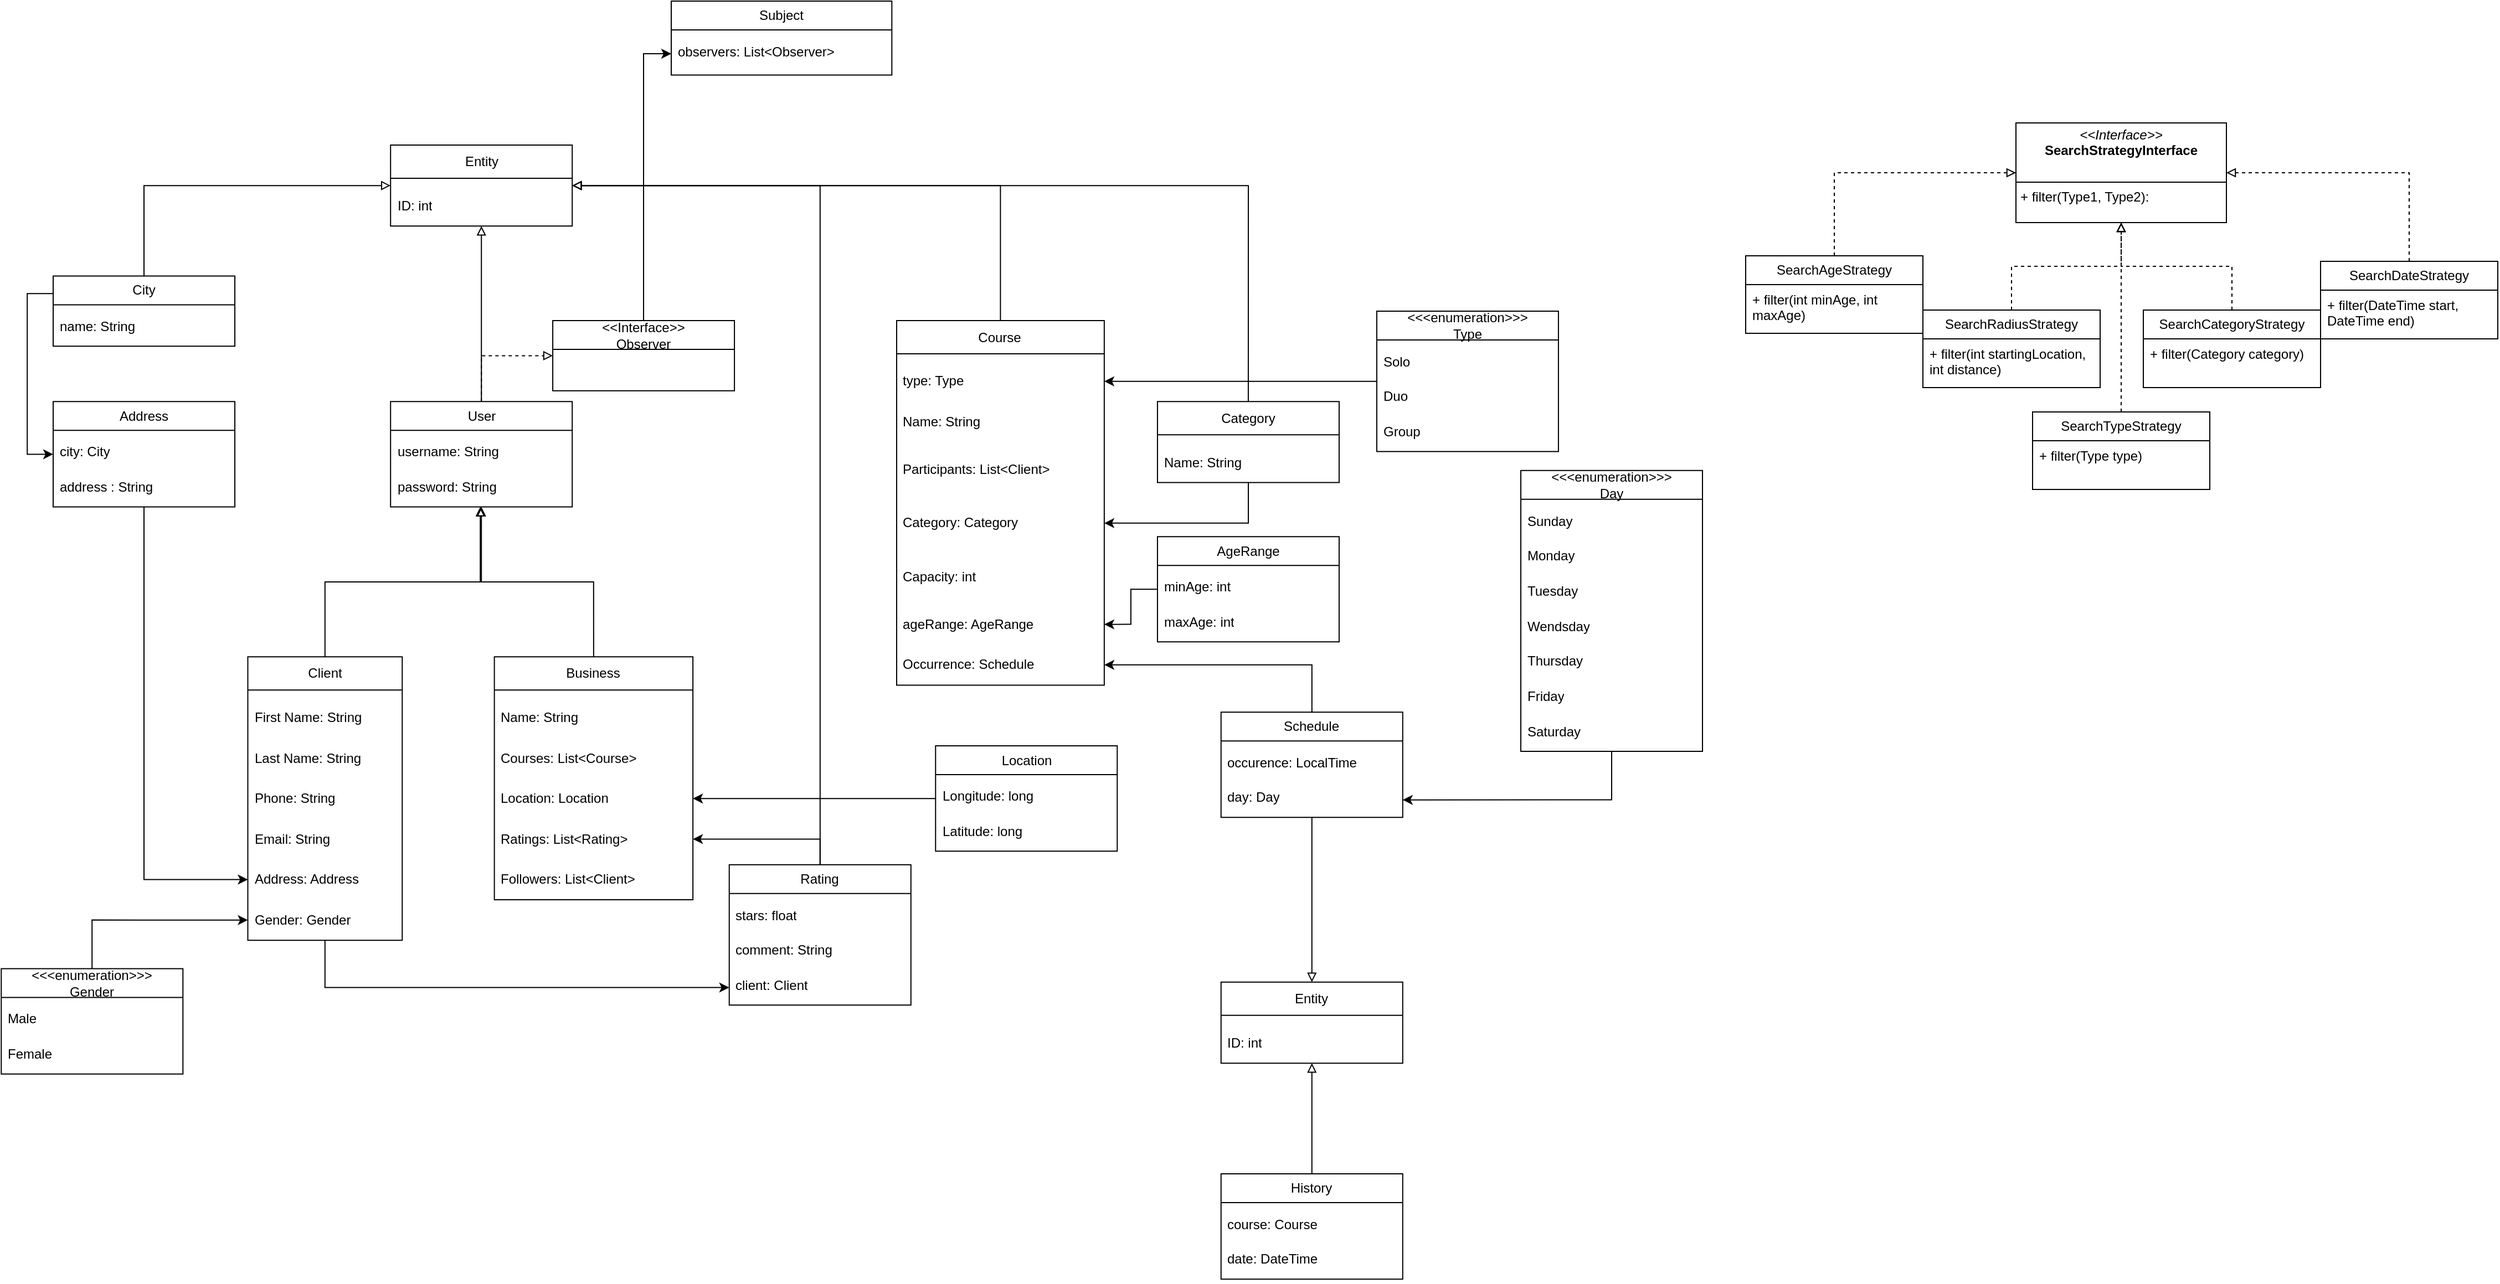 <mxfile version="26.3.0">
  <diagram name="Page-1" id="e7e014a7-5840-1c2e-5031-d8a46d1fe8dd">
    <mxGraphModel dx="2472" dy="1650" grid="1" gridSize="10" guides="1" tooltips="1" connect="1" arrows="1" fold="1" page="1" pageScale="1" pageWidth="1169" pageHeight="826" background="none" math="0" shadow="0">
      <root>
        <mxCell id="0" />
        <mxCell id="1" parent="0" />
        <mxCell id="IEIff4qm2t2kF-HDfa4j-103" value="&lt;p style=&quot;margin:0px;margin-top:4px;text-align:center;&quot;&gt;&lt;i&gt;&amp;lt;&amp;lt;Interface&amp;gt;&amp;gt;&lt;/i&gt;&lt;br&gt;&lt;b&gt;SearchStrategyInterface&lt;/b&gt;&lt;/p&gt;&lt;br&gt;&lt;hr size=&quot;1&quot; style=&quot;border-style:solid;&quot;&gt;&lt;p style=&quot;margin:0px;margin-left:4px;&quot;&gt;+ filter(Type1, Type2): &lt;br&gt;&lt;br&gt;&lt;/p&gt;" style="verticalAlign=top;align=left;overflow=fill;html=1;whiteSpace=wrap;" parent="1" vertex="1">
          <mxGeometry x="1614" width="190" height="90" as="geometry" />
        </mxCell>
        <mxCell id="IEIff4qm2t2kF-HDfa4j-112" value="SearchAgeStrategy" style="swimlane;fontStyle=0;childLayout=stackLayout;horizontal=1;startSize=26;fillColor=none;horizontalStack=0;resizeParent=1;resizeParentMax=0;resizeLast=0;collapsible=1;marginBottom=0;whiteSpace=wrap;html=1;" parent="1" vertex="1">
          <mxGeometry x="1370" y="120" width="160" height="70" as="geometry" />
        </mxCell>
        <mxCell id="IEIff4qm2t2kF-HDfa4j-113" value="+ filter(int minAge, int maxAge)" style="text;strokeColor=none;fillColor=none;align=left;verticalAlign=top;spacingLeft=4;spacingRight=4;overflow=hidden;rotatable=0;points=[[0,0.5],[1,0.5]];portConstraint=eastwest;whiteSpace=wrap;html=1;" parent="IEIff4qm2t2kF-HDfa4j-112" vertex="1">
          <mxGeometry y="26" width="160" height="44" as="geometry" />
        </mxCell>
        <mxCell id="IEIff4qm2t2kF-HDfa4j-116" style="edgeStyle=orthogonalEdgeStyle;rounded=0;orthogonalLoop=1;jettySize=auto;html=1;entryX=0;entryY=0.5;entryDx=0;entryDy=0;endArrow=block;endFill=0;exitX=0.5;exitY=0;exitDx=0;exitDy=0;dashed=1;" parent="1" source="IEIff4qm2t2kF-HDfa4j-112" target="IEIff4qm2t2kF-HDfa4j-103" edge="1">
          <mxGeometry relative="1" as="geometry">
            <mxPoint x="1688.92" y="-390.0" as="targetPoint" />
          </mxGeometry>
        </mxCell>
        <mxCell id="IEIff4qm2t2kF-HDfa4j-120" style="edgeStyle=orthogonalEdgeStyle;rounded=0;orthogonalLoop=1;jettySize=auto;html=1;entryX=0.5;entryY=1;entryDx=0;entryDy=0;endArrow=block;endFill=0;dashed=1;" parent="1" source="IEIff4qm2t2kF-HDfa4j-118" target="IEIff4qm2t2kF-HDfa4j-103" edge="1">
          <mxGeometry relative="1" as="geometry" />
        </mxCell>
        <mxCell id="IEIff4qm2t2kF-HDfa4j-118" value="SearchRadiusStrategy" style="swimlane;fontStyle=0;childLayout=stackLayout;horizontal=1;startSize=26;fillColor=none;horizontalStack=0;resizeParent=1;resizeParentMax=0;resizeLast=0;collapsible=1;marginBottom=0;whiteSpace=wrap;html=1;" parent="1" vertex="1">
          <mxGeometry x="1530" y="169" width="160" height="70" as="geometry" />
        </mxCell>
        <mxCell id="IEIff4qm2t2kF-HDfa4j-119" value="+ filter(int startingLocation, int distance)" style="text;strokeColor=none;fillColor=none;align=left;verticalAlign=top;spacingLeft=4;spacingRight=4;overflow=hidden;rotatable=0;points=[[0,0.5],[1,0.5]];portConstraint=eastwest;whiteSpace=wrap;html=1;" parent="IEIff4qm2t2kF-HDfa4j-118" vertex="1">
          <mxGeometry y="26" width="160" height="44" as="geometry" />
        </mxCell>
        <mxCell id="IEIff4qm2t2kF-HDfa4j-126" style="edgeStyle=orthogonalEdgeStyle;rounded=0;orthogonalLoop=1;jettySize=auto;html=1;entryX=0.5;entryY=1;entryDx=0;entryDy=0;endArrow=block;endFill=0;dashed=1;" parent="1" source="IEIff4qm2t2kF-HDfa4j-123" target="IEIff4qm2t2kF-HDfa4j-103" edge="1">
          <mxGeometry relative="1" as="geometry" />
        </mxCell>
        <mxCell id="IEIff4qm2t2kF-HDfa4j-123" value="SearchCategoryStrategy" style="swimlane;fontStyle=0;childLayout=stackLayout;horizontal=1;startSize=26;fillColor=none;horizontalStack=0;resizeParent=1;resizeParentMax=0;resizeLast=0;collapsible=1;marginBottom=0;whiteSpace=wrap;html=1;" parent="1" vertex="1">
          <mxGeometry x="1729" y="169" width="160" height="70" as="geometry" />
        </mxCell>
        <mxCell id="IEIff4qm2t2kF-HDfa4j-124" value="+ filter(Category category)" style="text;strokeColor=none;fillColor=none;align=left;verticalAlign=top;spacingLeft=4;spacingRight=4;overflow=hidden;rotatable=0;points=[[0,0.5],[1,0.5]];portConstraint=eastwest;whiteSpace=wrap;html=1;" parent="IEIff4qm2t2kF-HDfa4j-123" vertex="1">
          <mxGeometry y="26" width="160" height="44" as="geometry" />
        </mxCell>
        <mxCell id="IEIff4qm2t2kF-HDfa4j-129" style="edgeStyle=orthogonalEdgeStyle;rounded=0;orthogonalLoop=1;jettySize=auto;html=1;entryX=1;entryY=0.5;entryDx=0;entryDy=0;endArrow=block;endFill=0;exitX=0.5;exitY=0;exitDx=0;exitDy=0;dashed=1;" parent="1" source="IEIff4qm2t2kF-HDfa4j-127" target="IEIff4qm2t2kF-HDfa4j-103" edge="1">
          <mxGeometry relative="1" as="geometry" />
        </mxCell>
        <mxCell id="IEIff4qm2t2kF-HDfa4j-127" value="SearchDateStrategy" style="swimlane;fontStyle=0;childLayout=stackLayout;horizontal=1;startSize=26;fillColor=none;horizontalStack=0;resizeParent=1;resizeParentMax=0;resizeLast=0;collapsible=1;marginBottom=0;whiteSpace=wrap;html=1;" parent="1" vertex="1">
          <mxGeometry x="1889" y="125" width="160" height="70" as="geometry" />
        </mxCell>
        <mxCell id="IEIff4qm2t2kF-HDfa4j-128" value="+ filter(DateTime start, DateTime end)" style="text;strokeColor=none;fillColor=none;align=left;verticalAlign=top;spacingLeft=4;spacingRight=4;overflow=hidden;rotatable=0;points=[[0,0.5],[1,0.5]];portConstraint=eastwest;whiteSpace=wrap;html=1;" parent="IEIff4qm2t2kF-HDfa4j-127" vertex="1">
          <mxGeometry y="26" width="160" height="44" as="geometry" />
        </mxCell>
        <mxCell id="C-wj1veCdyQL4mL22-Wi-93" style="edgeStyle=orthogonalEdgeStyle;rounded=0;orthogonalLoop=1;jettySize=auto;html=1;entryX=0.5;entryY=1;entryDx=0;entryDy=0;endArrow=block;endFill=0;dashed=1;" edge="1" parent="1" source="C-wj1veCdyQL4mL22-Wi-91" target="IEIff4qm2t2kF-HDfa4j-103">
          <mxGeometry relative="1" as="geometry" />
        </mxCell>
        <mxCell id="C-wj1veCdyQL4mL22-Wi-91" value="SearchTypeStrategy" style="swimlane;fontStyle=0;childLayout=stackLayout;horizontal=1;startSize=26;fillColor=none;horizontalStack=0;resizeParent=1;resizeParentMax=0;resizeLast=0;collapsible=1;marginBottom=0;whiteSpace=wrap;html=1;" vertex="1" parent="1">
          <mxGeometry x="1629" y="261" width="160" height="70" as="geometry" />
        </mxCell>
        <mxCell id="C-wj1veCdyQL4mL22-Wi-92" value="+ filter(Type type)" style="text;strokeColor=none;fillColor=none;align=left;verticalAlign=top;spacingLeft=4;spacingRight=4;overflow=hidden;rotatable=0;points=[[0,0.5],[1,0.5]];portConstraint=eastwest;whiteSpace=wrap;html=1;" vertex="1" parent="C-wj1veCdyQL4mL22-Wi-91">
          <mxGeometry y="26" width="160" height="44" as="geometry" />
        </mxCell>
        <mxCell id="IEIff4qm2t2kF-HDfa4j-55" style="edgeStyle=orthogonalEdgeStyle;rounded=0;orthogonalLoop=1;jettySize=auto;html=1;entryX=0.5;entryY=1;entryDx=0;entryDy=0;endArrow=block;endFill=0;exitX=0.5;exitY=0;exitDx=0;exitDy=0;" parent="1" source="IEIff4qm2t2kF-HDfa4j-74" edge="1" target="C-wj1veCdyQL4mL22-Wi-7">
          <mxGeometry relative="1" as="geometry">
            <mxPoint x="392.664" y="421.13" as="sourcePoint" />
            <mxPoint x="392.617" y="276.04" as="targetPoint" />
          </mxGeometry>
        </mxCell>
        <mxCell id="IEIff4qm2t2kF-HDfa4j-56" value="Entity" style="swimlane;fontStyle=0;childLayout=stackLayout;horizontal=1;startSize=30;horizontalStack=0;resizeParent=1;resizeParentMax=0;resizeLast=0;collapsible=1;marginBottom=0;whiteSpace=wrap;html=1;container=0;" parent="1" vertex="1">
          <mxGeometry x="146.6" y="20" width="164.012" height="73.154" as="geometry" />
        </mxCell>
        <mxCell id="C-wj1veCdyQL4mL22-Wi-43" style="edgeStyle=orthogonalEdgeStyle;rounded=0;orthogonalLoop=1;jettySize=auto;html=1;entryX=0;entryY=0.5;entryDx=0;entryDy=0;" edge="1" parent="1" source="IEIff4qm2t2kF-HDfa4j-60" target="C-wj1veCdyQL4mL22-Wi-42">
          <mxGeometry relative="1" as="geometry" />
        </mxCell>
        <mxCell id="C-wj1veCdyQL4mL22-Wi-112" style="edgeStyle=orthogonalEdgeStyle;rounded=0;orthogonalLoop=1;jettySize=auto;html=1;entryX=0;entryY=0.5;entryDx=0;entryDy=0;dashed=1;endArrow=block;endFill=0;exitX=0.5;exitY=0;exitDx=0;exitDy=0;" edge="1" parent="1" source="C-wj1veCdyQL4mL22-Wi-7" target="C-wj1veCdyQL4mL22-Wi-108">
          <mxGeometry relative="1" as="geometry" />
        </mxCell>
        <mxCell id="IEIff4qm2t2kF-HDfa4j-60" value="&lt;div&gt;Client&lt;/div&gt;" style="swimlane;fontStyle=0;childLayout=stackLayout;horizontal=1;startSize=30;horizontalStack=0;resizeParent=1;resizeParentMax=0;resizeLast=0;collapsible=1;marginBottom=0;whiteSpace=wrap;html=1;container=0;" parent="1" vertex="1">
          <mxGeometry x="17.733" y="482.092" width="139.41" height="256.04" as="geometry">
            <mxRectangle x="119" y="160" width="80" height="30" as="alternateBounds" />
          </mxGeometry>
        </mxCell>
        <mxCell id="IEIff4qm2t2kF-HDfa4j-74" value="Business" style="swimlane;fontStyle=0;childLayout=stackLayout;horizontal=1;startSize=30;horizontalStack=0;resizeParent=1;resizeParentMax=0;resizeLast=0;collapsible=1;marginBottom=0;whiteSpace=wrap;html=1;container=0;" parent="1" vertex="1">
          <mxGeometry x="240.321" y="482.092" width="179.242" height="219.463" as="geometry" />
        </mxCell>
        <mxCell id="IEIff4qm2t2kF-HDfa4j-83" style="edgeStyle=orthogonalEdgeStyle;rounded=0;orthogonalLoop=1;jettySize=auto;html=1;entryX=1;entryY=0.5;entryDx=0;entryDy=0;exitX=0.5;exitY=0;exitDx=0;exitDy=0;endArrow=block;endFill=0;" parent="1" source="IEIff4qm2t2kF-HDfa4j-79" target="IEIff4qm2t2kF-HDfa4j-56" edge="1">
          <mxGeometry relative="1" as="geometry" />
        </mxCell>
        <mxCell id="IEIff4qm2t2kF-HDfa4j-79" value="Course" style="swimlane;fontStyle=0;childLayout=stackLayout;horizontal=1;startSize=30;horizontalStack=0;resizeParent=1;resizeParentMax=0;resizeLast=0;collapsible=1;marginBottom=0;whiteSpace=wrap;html=1;container=0;" parent="1" vertex="1">
          <mxGeometry x="603.49" y="178.501" width="187.442" height="329.195" as="geometry">
            <mxRectangle x="710" y="150" width="80" height="30" as="alternateBounds" />
          </mxGeometry>
        </mxCell>
        <mxCell id="IEIff4qm2t2kF-HDfa4j-90" style="edgeStyle=orthogonalEdgeStyle;rounded=0;orthogonalLoop=1;jettySize=auto;html=1;entryX=1;entryY=0.5;entryDx=0;entryDy=0;exitX=0.5;exitY=0;exitDx=0;exitDy=0;endArrow=block;endFill=0;" parent="1" source="IEIff4qm2t2kF-HDfa4j-86" target="IEIff4qm2t2kF-HDfa4j-56" edge="1">
          <mxGeometry relative="1" as="geometry" />
        </mxCell>
        <mxCell id="C-wj1veCdyQL4mL22-Wi-99" style="edgeStyle=orthogonalEdgeStyle;rounded=0;orthogonalLoop=1;jettySize=auto;html=1;entryX=1;entryY=0.5;entryDx=0;entryDy=0;" edge="1" parent="1" source="IEIff4qm2t2kF-HDfa4j-86" target="C-wj1veCdyQL4mL22-Wi-48">
          <mxGeometry relative="1" as="geometry" />
        </mxCell>
        <mxCell id="IEIff4qm2t2kF-HDfa4j-86" value="Category" style="swimlane;fontStyle=0;childLayout=stackLayout;horizontal=1;startSize=30;horizontalStack=0;resizeParent=1;resizeParentMax=0;resizeLast=0;collapsible=1;marginBottom=0;whiteSpace=wrap;html=1;container=0;" parent="1" vertex="1">
          <mxGeometry x="838.964" y="251.655" width="164.012" height="73.154" as="geometry" />
        </mxCell>
        <mxCell id="C-wj1veCdyQL4mL22-Wi-12" style="edgeStyle=orthogonalEdgeStyle;rounded=0;orthogonalLoop=1;jettySize=auto;html=1;entryX=0.5;entryY=1;entryDx=0;entryDy=0;endArrow=block;endFill=0;exitX=0.5;exitY=0;exitDx=0;exitDy=0;" edge="1" parent="1" source="C-wj1veCdyQL4mL22-Wi-7" target="IEIff4qm2t2kF-HDfa4j-56">
          <mxGeometry relative="1" as="geometry" />
        </mxCell>
        <mxCell id="C-wj1veCdyQL4mL22-Wi-7" value="User" style="swimlane;fontStyle=0;childLayout=stackLayout;horizontal=1;startSize=26;fillColor=none;horizontalStack=0;resizeParent=1;resizeParentMax=0;resizeLast=0;collapsible=1;marginBottom=0;whiteSpace=wrap;html=1;container=0;" vertex="1" parent="1">
          <mxGeometry x="146.6" y="251.655" width="164.012" height="95.101" as="geometry" />
        </mxCell>
        <mxCell id="C-wj1veCdyQL4mL22-Wi-11" style="edgeStyle=orthogonalEdgeStyle;rounded=0;orthogonalLoop=1;jettySize=auto;html=1;entryX=0.494;entryY=1;entryDx=0;entryDy=0;entryPerimeter=0;endArrow=block;endFill=0;" edge="1" parent="1" source="IEIff4qm2t2kF-HDfa4j-60" target="C-wj1veCdyQL4mL22-Wi-9">
          <mxGeometry relative="1" as="geometry" />
        </mxCell>
        <mxCell id="C-wj1veCdyQL4mL22-Wi-53" style="edgeStyle=orthogonalEdgeStyle;rounded=0;orthogonalLoop=1;jettySize=auto;html=1;entryX=0;entryY=0.5;entryDx=0;entryDy=0;" edge="1" parent="1" source="C-wj1veCdyQL4mL22-Wi-13" target="IEIff4qm2t2kF-HDfa4j-67">
          <mxGeometry relative="1" as="geometry" />
        </mxCell>
        <mxCell id="C-wj1veCdyQL4mL22-Wi-13" value="&lt;div&gt;&amp;lt;&amp;lt;&amp;lt;enumeration&amp;gt;&amp;gt;&amp;gt;&lt;/div&gt;&lt;div&gt;Gender&lt;/div&gt;" style="swimlane;fontStyle=0;childLayout=stackLayout;horizontal=1;startSize=26;fillColor=none;horizontalStack=0;resizeParent=1;resizeParentMax=0;resizeLast=0;collapsible=1;marginBottom=0;whiteSpace=wrap;html=1;container=0;" vertex="1" parent="1">
          <mxGeometry x="-204.855" y="763.736" width="164.012" height="95.101" as="geometry" />
        </mxCell>
        <mxCell id="C-wj1veCdyQL4mL22-Wi-22" style="edgeStyle=orthogonalEdgeStyle;rounded=0;orthogonalLoop=1;jettySize=auto;html=1;entryX=0;entryY=0.5;entryDx=0;entryDy=0;" edge="1" parent="1" source="C-wj1veCdyQL4mL22-Wi-18" target="IEIff4qm2t2kF-HDfa4j-66">
          <mxGeometry relative="1" as="geometry">
            <Array as="points">
              <mxPoint x="-75.988" y="683.266" />
            </Array>
          </mxGeometry>
        </mxCell>
        <mxCell id="C-wj1veCdyQL4mL22-Wi-18" value="Address" style="swimlane;fontStyle=0;childLayout=stackLayout;horizontal=1;startSize=26;fillColor=none;horizontalStack=0;resizeParent=1;resizeParentMax=0;resizeLast=0;collapsible=1;marginBottom=0;whiteSpace=wrap;html=1;container=0;" vertex="1" parent="1">
          <mxGeometry x="-157.994" y="251.655" width="164.012" height="95.101" as="geometry" />
        </mxCell>
        <mxCell id="C-wj1veCdyQL4mL22-Wi-50" style="edgeStyle=orthogonalEdgeStyle;rounded=0;orthogonalLoop=1;jettySize=auto;html=1;entryX=0;entryY=0.5;entryDx=0;entryDy=0;endArrow=block;endFill=0;" edge="1" parent="1" source="C-wj1veCdyQL4mL22-Wi-27" target="IEIff4qm2t2kF-HDfa4j-56">
          <mxGeometry relative="1" as="geometry">
            <Array as="points">
              <mxPoint x="-75.988" y="56.577" />
            </Array>
          </mxGeometry>
        </mxCell>
        <mxCell id="C-wj1veCdyQL4mL22-Wi-51" style="edgeStyle=orthogonalEdgeStyle;rounded=0;orthogonalLoop=1;jettySize=auto;html=1;entryX=0;entryY=0.5;entryDx=0;entryDy=0;" edge="1" parent="1" source="C-wj1veCdyQL4mL22-Wi-27" target="C-wj1veCdyQL4mL22-Wi-19">
          <mxGeometry relative="1" as="geometry">
            <Array as="points">
              <mxPoint x="-181.424" y="154.116" />
              <mxPoint x="-181.424" y="299.206" />
            </Array>
          </mxGeometry>
        </mxCell>
        <mxCell id="C-wj1veCdyQL4mL22-Wi-27" value="City" style="swimlane;fontStyle=0;childLayout=stackLayout;horizontal=1;startSize=26;fillColor=none;horizontalStack=0;resizeParent=1;resizeParentMax=0;resizeLast=0;collapsible=1;marginBottom=0;whiteSpace=wrap;html=1;container=0;" vertex="1" parent="1">
          <mxGeometry x="-157.994" y="138.266" width="164.012" height="63.4" as="geometry" />
        </mxCell>
        <mxCell id="C-wj1veCdyQL4mL22-Wi-37" style="edgeStyle=orthogonalEdgeStyle;rounded=0;orthogonalLoop=1;jettySize=auto;html=1;entryX=1;entryY=0.5;entryDx=0;entryDy=0;" edge="1" parent="1" source="C-wj1veCdyQL4mL22-Wi-33" target="IEIff4qm2t2kF-HDfa4j-77">
          <mxGeometry relative="1" as="geometry" />
        </mxCell>
        <mxCell id="C-wj1veCdyQL4mL22-Wi-33" value="Location" style="swimlane;fontStyle=0;childLayout=stackLayout;horizontal=1;startSize=26;fillColor=none;horizontalStack=0;resizeParent=1;resizeParentMax=0;resizeLast=0;collapsible=1;marginBottom=0;whiteSpace=wrap;html=1;container=0;" vertex="1" parent="1">
          <mxGeometry x="638.635" y="562.562" width="164.012" height="95.101" as="geometry" />
        </mxCell>
        <mxCell id="C-wj1veCdyQL4mL22-Wi-45" style="edgeStyle=orthogonalEdgeStyle;rounded=0;orthogonalLoop=1;jettySize=auto;html=1;entryX=1;entryY=0.5;entryDx=0;entryDy=0;exitX=0.5;exitY=0;exitDx=0;exitDy=0;" edge="1" parent="1" source="C-wj1veCdyQL4mL22-Wi-39" target="C-wj1veCdyQL4mL22-Wi-38">
          <mxGeometry relative="1" as="geometry" />
        </mxCell>
        <mxCell id="C-wj1veCdyQL4mL22-Wi-47" style="edgeStyle=orthogonalEdgeStyle;rounded=0;orthogonalLoop=1;jettySize=auto;html=1;entryX=1;entryY=0.5;entryDx=0;entryDy=0;endArrow=block;endFill=0;" edge="1" parent="1" source="C-wj1veCdyQL4mL22-Wi-39" target="IEIff4qm2t2kF-HDfa4j-56">
          <mxGeometry relative="1" as="geometry">
            <Array as="points">
              <mxPoint x="534.371" y="56.577" />
            </Array>
          </mxGeometry>
        </mxCell>
        <mxCell id="C-wj1veCdyQL4mL22-Wi-39" value="Rating" style="swimlane;fontStyle=0;childLayout=stackLayout;horizontal=1;startSize=26;fillColor=none;horizontalStack=0;resizeParent=1;resizeParentMax=0;resizeLast=0;collapsible=1;marginBottom=0;whiteSpace=wrap;html=1;container=0;" vertex="1" parent="1">
          <mxGeometry x="452.365" y="669.855" width="164.012" height="126.801" as="geometry" />
        </mxCell>
        <mxCell id="C-wj1veCdyQL4mL22-Wi-69" style="edgeStyle=orthogonalEdgeStyle;rounded=0;orthogonalLoop=1;jettySize=auto;html=1;entryX=1;entryY=0.5;entryDx=0;entryDy=0;" edge="1" parent="1" source="C-wj1veCdyQL4mL22-Wi-55" target="IEIff4qm2t2kF-HDfa4j-81">
          <mxGeometry relative="1" as="geometry" />
        </mxCell>
        <mxCell id="C-wj1veCdyQL4mL22-Wi-72" style="edgeStyle=orthogonalEdgeStyle;rounded=0;orthogonalLoop=1;jettySize=auto;html=1;entryX=0.5;entryY=0;entryDx=0;entryDy=0;endArrow=block;endFill=0;" edge="1" parent="1" source="C-wj1veCdyQL4mL22-Wi-55" target="C-wj1veCdyQL4mL22-Wi-70">
          <mxGeometry relative="1" as="geometry" />
        </mxCell>
        <mxCell id="C-wj1veCdyQL4mL22-Wi-55" value="Schedule" style="swimlane;fontStyle=0;childLayout=stackLayout;horizontal=1;startSize=26;fillColor=none;horizontalStack=0;resizeParent=1;resizeParentMax=0;resizeLast=0;collapsible=1;marginBottom=0;whiteSpace=wrap;html=1;container=0;" vertex="1" parent="1">
          <mxGeometry x="896.368" y="532.081" width="164.012" height="95.101" as="geometry" />
        </mxCell>
        <mxCell id="C-wj1veCdyQL4mL22-Wi-68" style="edgeStyle=orthogonalEdgeStyle;rounded=0;orthogonalLoop=1;jettySize=auto;html=1;entryX=1;entryY=0.5;entryDx=0;entryDy=0;" edge="1" parent="1" source="C-wj1veCdyQL4mL22-Wi-60" target="C-wj1veCdyQL4mL22-Wi-57">
          <mxGeometry relative="1" as="geometry" />
        </mxCell>
        <mxCell id="C-wj1veCdyQL4mL22-Wi-60" value="&lt;div&gt;&amp;lt;&amp;lt;&amp;lt;enumeration&amp;gt;&amp;gt;&amp;gt;&lt;/div&gt;&lt;div&gt;Day&lt;/div&gt;" style="swimlane;fontStyle=0;childLayout=stackLayout;horizontal=1;startSize=26;fillColor=none;horizontalStack=0;resizeParent=1;resizeParentMax=0;resizeLast=0;collapsible=1;marginBottom=0;whiteSpace=wrap;html=1;container=0;" vertex="1" parent="1">
          <mxGeometry x="1166.988" y="313.837" width="164.012" height="253.602" as="geometry" />
        </mxCell>
        <mxCell id="C-wj1veCdyQL4mL22-Wi-70" value="Entity" style="swimlane;fontStyle=0;childLayout=stackLayout;horizontal=1;startSize=30;horizontalStack=0;resizeParent=1;resizeParentMax=0;resizeLast=0;collapsible=1;marginBottom=0;whiteSpace=wrap;html=1;container=0;" vertex="1" parent="1">
          <mxGeometry x="896.368" y="775.928" width="164.012" height="73.154" as="geometry" />
        </mxCell>
        <mxCell id="C-wj1veCdyQL4mL22-Wi-83" style="edgeStyle=orthogonalEdgeStyle;rounded=0;orthogonalLoop=1;jettySize=auto;html=1;entryX=1;entryY=0.5;entryDx=0;entryDy=0;" edge="1" parent="1" source="C-wj1veCdyQL4mL22-Wi-78" target="C-wj1veCdyQL4mL22-Wi-74">
          <mxGeometry relative="1" as="geometry" />
        </mxCell>
        <mxCell id="C-wj1veCdyQL4mL22-Wi-78" value="&lt;div&gt;&amp;lt;&amp;lt;&amp;lt;enumeration&amp;gt;&amp;gt;&amp;gt;&lt;/div&gt;&lt;div&gt;Type&lt;/div&gt;" style="swimlane;fontStyle=0;childLayout=stackLayout;horizontal=1;startSize=26;fillColor=none;horizontalStack=0;resizeParent=1;resizeParentMax=0;resizeLast=0;collapsible=1;marginBottom=0;whiteSpace=wrap;html=1;container=0;" vertex="1" parent="1">
          <mxGeometry x="1036.95" y="169.966" width="164.012" height="126.801" as="geometry" />
        </mxCell>
        <mxCell id="C-wj1veCdyQL4mL22-Wi-86" value="AgeRange" style="swimlane;fontStyle=0;childLayout=stackLayout;horizontal=1;startSize=26;fillColor=none;horizontalStack=0;resizeParent=1;resizeParentMax=0;resizeLast=0;collapsible=1;marginBottom=0;whiteSpace=wrap;html=1;container=0;" vertex="1" parent="1">
          <mxGeometry x="838.964" y="373.579" width="164.012" height="95.101" as="geometry" />
        </mxCell>
        <mxCell id="C-wj1veCdyQL4mL22-Wi-90" style="edgeStyle=orthogonalEdgeStyle;rounded=0;orthogonalLoop=1;jettySize=auto;html=1;entryX=1;entryY=0.5;entryDx=0;entryDy=0;" edge="1" parent="1" source="C-wj1veCdyQL4mL22-Wi-87" target="C-wj1veCdyQL4mL22-Wi-84">
          <mxGeometry relative="1" as="geometry" />
        </mxCell>
        <mxCell id="C-wj1veCdyQL4mL22-Wi-98" style="edgeStyle=orthogonalEdgeStyle;rounded=0;orthogonalLoop=1;jettySize=auto;html=1;endArrow=block;endFill=0;" edge="1" parent="1" source="C-wj1veCdyQL4mL22-Wi-94" target="C-wj1veCdyQL4mL22-Wi-70">
          <mxGeometry relative="1" as="geometry" />
        </mxCell>
        <mxCell id="C-wj1veCdyQL4mL22-Wi-94" value="History" style="swimlane;fontStyle=0;childLayout=stackLayout;horizontal=1;startSize=26;fillColor=none;horizontalStack=0;resizeParent=1;resizeParentMax=0;resizeLast=0;collapsible=1;marginBottom=0;whiteSpace=wrap;html=1;container=0;" vertex="1" parent="1">
          <mxGeometry x="896.368" y="949.06" width="164.012" height="95.101" as="geometry" />
        </mxCell>
        <mxCell id="C-wj1veCdyQL4mL22-Wi-118" style="edgeStyle=orthogonalEdgeStyle;rounded=0;orthogonalLoop=1;jettySize=auto;html=1;" edge="1" parent="1" source="C-wj1veCdyQL4mL22-Wi-108" target="C-wj1veCdyQL4mL22-Wi-105">
          <mxGeometry relative="1" as="geometry" />
        </mxCell>
        <mxCell id="C-wj1veCdyQL4mL22-Wi-108" value="&lt;div&gt;&amp;lt;&amp;lt;Interface&amp;gt;&amp;gt;&lt;/div&gt;&lt;div&gt;Observer&lt;/div&gt;" style="swimlane;fontStyle=0;childLayout=stackLayout;horizontal=1;startSize=26;fillColor=none;horizontalStack=0;resizeParent=1;resizeParentMax=0;resizeLast=0;collapsible=1;marginBottom=0;whiteSpace=wrap;html=1;container=0;" vertex="1" parent="1">
          <mxGeometry x="293.039" y="178.501" width="164.012" height="63.4" as="geometry" />
        </mxCell>
        <mxCell id="IEIff4qm2t2kF-HDfa4j-57" value="ID: int" style="text;strokeColor=none;fillColor=none;align=left;verticalAlign=middle;spacingLeft=4;spacingRight=4;overflow=hidden;points=[[0,0.5],[1,0.5]];portConstraint=eastwest;rotatable=0;whiteSpace=wrap;html=1;container=0;" parent="1" vertex="1">
          <mxGeometry x="146.6" y="56.577" width="164.012" height="36.577" as="geometry" />
        </mxCell>
        <mxCell id="IEIff4qm2t2kF-HDfa4j-61" value="First Name: String" style="text;strokeColor=none;fillColor=none;align=left;verticalAlign=middle;spacingLeft=4;spacingRight=4;overflow=hidden;points=[[0,0.5],[1,0.5]];portConstraint=eastwest;rotatable=0;whiteSpace=wrap;html=1;container=0;" parent="1" vertex="1">
          <mxGeometry x="17.733" y="518.669" width="139.41" height="36.577" as="geometry" />
        </mxCell>
        <mxCell id="IEIff4qm2t2kF-HDfa4j-62" value="Last Name: String" style="text;strokeColor=none;fillColor=none;align=left;verticalAlign=middle;spacingLeft=4;spacingRight=4;overflow=hidden;points=[[0,0.5],[1,0.5]];portConstraint=eastwest;rotatable=0;whiteSpace=wrap;html=1;container=0;" parent="1" vertex="1">
          <mxGeometry x="17.733" y="555.246" width="139.41" height="36.577" as="geometry" />
        </mxCell>
        <mxCell id="IEIff4qm2t2kF-HDfa4j-63" value="Phone: String" style="text;strokeColor=none;fillColor=none;align=left;verticalAlign=middle;spacingLeft=4;spacingRight=4;overflow=hidden;points=[[0,0.5],[1,0.5]];portConstraint=eastwest;rotatable=0;whiteSpace=wrap;html=1;container=0;" parent="1" vertex="1">
          <mxGeometry x="17.733" y="591.823" width="139.41" height="36.577" as="geometry" />
        </mxCell>
        <mxCell id="IEIff4qm2t2kF-HDfa4j-64" value="Email: String" style="text;strokeColor=none;fillColor=none;align=left;verticalAlign=middle;spacingLeft=4;spacingRight=4;overflow=hidden;points=[[0,0.5],[1,0.5]];portConstraint=eastwest;rotatable=0;whiteSpace=wrap;html=1;container=0;" parent="1" vertex="1">
          <mxGeometry x="17.733" y="628.4" width="139.41" height="36.577" as="geometry" />
        </mxCell>
        <mxCell id="IEIff4qm2t2kF-HDfa4j-66" value="Address: Address" style="text;strokeColor=none;fillColor=none;align=left;verticalAlign=middle;spacingLeft=4;spacingRight=4;overflow=hidden;points=[[0,0.5],[1,0.5]];portConstraint=eastwest;rotatable=0;whiteSpace=wrap;html=1;container=0;" parent="1" vertex="1">
          <mxGeometry x="17.733" y="664.978" width="139.41" height="36.577" as="geometry" />
        </mxCell>
        <mxCell id="IEIff4qm2t2kF-HDfa4j-67" value="Gender: Gender" style="text;strokeColor=none;fillColor=none;align=left;verticalAlign=middle;spacingLeft=4;spacingRight=4;overflow=hidden;points=[[0,0.5],[1,0.5]];portConstraint=eastwest;rotatable=0;whiteSpace=wrap;html=1;container=0;" parent="1" vertex="1">
          <mxGeometry x="17.733" y="701.555" width="139.41" height="36.577" as="geometry" />
        </mxCell>
        <mxCell id="IEIff4qm2t2kF-HDfa4j-75" value="Name: String" style="text;strokeColor=none;fillColor=none;align=left;verticalAlign=middle;spacingLeft=4;spacingRight=4;overflow=hidden;points=[[0,0.5],[1,0.5]];portConstraint=eastwest;rotatable=0;whiteSpace=wrap;html=1;container=0;" parent="1" vertex="1">
          <mxGeometry x="240.321" y="518.669" width="179.242" height="36.577" as="geometry" />
        </mxCell>
        <mxCell id="IEIff4qm2t2kF-HDfa4j-76" value="Courses: List&amp;lt;Course&amp;gt;" style="text;strokeColor=none;fillColor=none;align=left;verticalAlign=middle;spacingLeft=4;spacingRight=4;overflow=hidden;points=[[0,0.5],[1,0.5]];portConstraint=eastwest;rotatable=0;whiteSpace=wrap;html=1;container=0;" parent="1" vertex="1">
          <mxGeometry x="240.321" y="555.246" width="179.242" height="36.577" as="geometry" />
        </mxCell>
        <mxCell id="IEIff4qm2t2kF-HDfa4j-77" value="Location: Location" style="text;strokeColor=none;fillColor=none;align=left;verticalAlign=middle;spacingLeft=4;spacingRight=4;overflow=hidden;points=[[0,0.5],[1,0.5]];portConstraint=eastwest;rotatable=0;whiteSpace=wrap;html=1;container=0;" parent="1" vertex="1">
          <mxGeometry x="240.321" y="591.823" width="179.242" height="36.577" as="geometry" />
        </mxCell>
        <mxCell id="C-wj1veCdyQL4mL22-Wi-38" value="Ratings: List&amp;lt;Rating&amp;gt;" style="text;strokeColor=none;fillColor=none;align=left;verticalAlign=middle;spacingLeft=4;spacingRight=4;overflow=hidden;points=[[0,0.5],[1,0.5]];portConstraint=eastwest;rotatable=0;whiteSpace=wrap;html=1;container=0;" vertex="1" parent="1">
          <mxGeometry x="240.321" y="628.4" width="179.242" height="36.577" as="geometry" />
        </mxCell>
        <mxCell id="C-wj1veCdyQL4mL22-Wi-54" value="Followers: List&amp;lt;Client&amp;gt;" style="text;strokeColor=none;fillColor=none;align=left;verticalAlign=middle;spacingLeft=4;spacingRight=4;overflow=hidden;points=[[0,0.5],[1,0.5]];portConstraint=eastwest;rotatable=0;whiteSpace=wrap;html=1;container=0;" vertex="1" parent="1">
          <mxGeometry x="240.321" y="664.978" width="179.242" height="36.577" as="geometry" />
        </mxCell>
        <mxCell id="C-wj1veCdyQL4mL22-Wi-74" value="type: Type" style="text;strokeColor=none;fillColor=none;align=left;verticalAlign=middle;spacingLeft=4;spacingRight=4;overflow=hidden;points=[[0,0.5],[1,0.5]];portConstraint=eastwest;rotatable=0;whiteSpace=wrap;html=1;container=0;" vertex="1" parent="1">
          <mxGeometry x="603.49" y="215.078" width="187.442" height="36.577" as="geometry" />
        </mxCell>
        <mxCell id="IEIff4qm2t2kF-HDfa4j-80" value="Name: String" style="text;strokeColor=none;fillColor=none;align=left;verticalAlign=middle;spacingLeft=4;spacingRight=4;overflow=hidden;points=[[0,0.5],[1,0.5]];portConstraint=eastwest;rotatable=0;whiteSpace=wrap;html=1;container=0;" parent="1" vertex="1">
          <mxGeometry x="603.49" y="251.655" width="187.442" height="36.577" as="geometry" />
        </mxCell>
        <mxCell id="IEIff4qm2t2kF-HDfa4j-82" value="Participants: List&amp;lt;Client&amp;gt;" style="text;strokeColor=none;fillColor=none;align=left;verticalAlign=middle;spacingLeft=4;spacingRight=4;overflow=hidden;points=[[0,0.5],[1,0.5]];portConstraint=eastwest;rotatable=0;whiteSpace=wrap;html=1;container=0;" parent="1" vertex="1">
          <mxGeometry x="603.49" y="288.233" width="187.442" height="48.77" as="geometry" />
        </mxCell>
        <mxCell id="C-wj1veCdyQL4mL22-Wi-48" value="Category: Category" style="text;strokeColor=none;fillColor=none;align=left;verticalAlign=middle;spacingLeft=4;spacingRight=4;overflow=hidden;points=[[0,0.5],[1,0.5]];portConstraint=eastwest;rotatable=0;whiteSpace=wrap;html=1;container=0;" vertex="1" parent="1">
          <mxGeometry x="603.49" y="337.002" width="187.442" height="48.77" as="geometry" />
        </mxCell>
        <mxCell id="C-wj1veCdyQL4mL22-Wi-49" value="Capacity: int" style="text;strokeColor=none;fillColor=none;align=left;verticalAlign=middle;spacingLeft=4;spacingRight=4;overflow=hidden;points=[[0,0.5],[1,0.5]];portConstraint=eastwest;rotatable=0;whiteSpace=wrap;html=1;container=0;" vertex="1" parent="1">
          <mxGeometry x="603.49" y="385.772" width="187.442" height="48.77" as="geometry" />
        </mxCell>
        <mxCell id="C-wj1veCdyQL4mL22-Wi-84" value="ageRange: AgeRange" style="text;strokeColor=none;fillColor=none;align=left;verticalAlign=middle;spacingLeft=4;spacingRight=4;overflow=hidden;points=[[0,0.5],[1,0.5]];portConstraint=eastwest;rotatable=0;whiteSpace=wrap;html=1;container=0;" vertex="1" parent="1">
          <mxGeometry x="603.49" y="434.541" width="187.442" height="36.577" as="geometry" />
        </mxCell>
        <mxCell id="IEIff4qm2t2kF-HDfa4j-81" value="Occurrence: Schedule" style="text;strokeColor=none;fillColor=none;align=left;verticalAlign=middle;spacingLeft=4;spacingRight=4;overflow=hidden;points=[[0,0.5],[1,0.5]];portConstraint=eastwest;rotatable=0;whiteSpace=wrap;html=1;container=0;" parent="1" vertex="1">
          <mxGeometry x="603.49" y="471.119" width="187.442" height="36.577" as="geometry" />
        </mxCell>
        <mxCell id="IEIff4qm2t2kF-HDfa4j-87" value="Name: String" style="text;strokeColor=none;fillColor=none;align=left;verticalAlign=middle;spacingLeft=4;spacingRight=4;overflow=hidden;points=[[0,0.5],[1,0.5]];portConstraint=eastwest;rotatable=0;whiteSpace=wrap;html=1;container=0;" parent="1" vertex="1">
          <mxGeometry x="838.964" y="288.233" width="164.012" height="36.577" as="geometry" />
        </mxCell>
        <mxCell id="C-wj1veCdyQL4mL22-Wi-8" value="username: String" style="text;strokeColor=none;fillColor=none;align=left;verticalAlign=top;spacingLeft=4;spacingRight=4;overflow=hidden;rotatable=0;points=[[0,0.5],[1,0.5]];portConstraint=eastwest;whiteSpace=wrap;html=1;container=0;" vertex="1" parent="1">
          <mxGeometry x="146.6" y="283.356" width="164.012" height="31.7" as="geometry" />
        </mxCell>
        <mxCell id="C-wj1veCdyQL4mL22-Wi-9" value="password: String" style="text;strokeColor=none;fillColor=none;align=left;verticalAlign=top;spacingLeft=4;spacingRight=4;overflow=hidden;rotatable=0;points=[[0,0.5],[1,0.5]];portConstraint=eastwest;whiteSpace=wrap;html=1;container=0;" vertex="1" parent="1">
          <mxGeometry x="146.6" y="315.056" width="164.012" height="31.7" as="geometry" />
        </mxCell>
        <mxCell id="C-wj1veCdyQL4mL22-Wi-14" value="Male" style="text;strokeColor=none;fillColor=none;align=left;verticalAlign=top;spacingLeft=4;spacingRight=4;overflow=hidden;rotatable=0;points=[[0,0.5],[1,0.5]];portConstraint=eastwest;whiteSpace=wrap;html=1;container=0;" vertex="1" parent="1">
          <mxGeometry x="-204.855" y="795.436" width="164.012" height="31.7" as="geometry" />
        </mxCell>
        <mxCell id="C-wj1veCdyQL4mL22-Wi-15" value="Female" style="text;strokeColor=none;fillColor=none;align=left;verticalAlign=top;spacingLeft=4;spacingRight=4;overflow=hidden;rotatable=0;points=[[0,0.5],[1,0.5]];portConstraint=eastwest;whiteSpace=wrap;html=1;container=0;" vertex="1" parent="1">
          <mxGeometry x="-204.855" y="827.136" width="164.012" height="31.7" as="geometry" />
        </mxCell>
        <mxCell id="C-wj1veCdyQL4mL22-Wi-19" value="city: City" style="text;strokeColor=none;fillColor=none;align=left;verticalAlign=top;spacingLeft=4;spacingRight=4;overflow=hidden;rotatable=0;points=[[0,0.5],[1,0.5]];portConstraint=eastwest;whiteSpace=wrap;html=1;container=0;" vertex="1" parent="1">
          <mxGeometry x="-157.994" y="283.356" width="164.012" height="31.7" as="geometry" />
        </mxCell>
        <mxCell id="C-wj1veCdyQL4mL22-Wi-20" value="address : String" style="text;strokeColor=none;fillColor=none;align=left;verticalAlign=top;spacingLeft=4;spacingRight=4;overflow=hidden;rotatable=0;points=[[0,0.5],[1,0.5]];portConstraint=eastwest;whiteSpace=wrap;html=1;container=0;" vertex="1" parent="1">
          <mxGeometry x="-157.994" y="315.056" width="164.012" height="31.7" as="geometry" />
        </mxCell>
        <mxCell id="C-wj1veCdyQL4mL22-Wi-28" value="name: String" style="text;strokeColor=none;fillColor=none;align=left;verticalAlign=top;spacingLeft=4;spacingRight=4;overflow=hidden;rotatable=0;points=[[0,0.5],[1,0.5]];portConstraint=eastwest;whiteSpace=wrap;html=1;container=0;" vertex="1" parent="1">
          <mxGeometry x="-157.994" y="169.966" width="164.012" height="31.7" as="geometry" />
        </mxCell>
        <mxCell id="C-wj1veCdyQL4mL22-Wi-34" value="Longitude: long" style="text;strokeColor=none;fillColor=none;align=left;verticalAlign=top;spacingLeft=4;spacingRight=4;overflow=hidden;rotatable=0;points=[[0,0.5],[1,0.5]];portConstraint=eastwest;whiteSpace=wrap;html=1;container=0;" vertex="1" parent="1">
          <mxGeometry x="638.635" y="594.262" width="164.012" height="31.7" as="geometry" />
        </mxCell>
        <mxCell id="C-wj1veCdyQL4mL22-Wi-35" value="Latitude: long" style="text;strokeColor=none;fillColor=none;align=left;verticalAlign=top;spacingLeft=4;spacingRight=4;overflow=hidden;rotatable=0;points=[[0,0.5],[1,0.5]];portConstraint=eastwest;whiteSpace=wrap;html=1;container=0;" vertex="1" parent="1">
          <mxGeometry x="638.635" y="625.962" width="164.012" height="31.7" as="geometry" />
        </mxCell>
        <mxCell id="C-wj1veCdyQL4mL22-Wi-40" value="stars: float" style="text;strokeColor=none;fillColor=none;align=left;verticalAlign=top;spacingLeft=4;spacingRight=4;overflow=hidden;rotatable=0;points=[[0,0.5],[1,0.5]];portConstraint=eastwest;whiteSpace=wrap;html=1;container=0;" vertex="1" parent="1">
          <mxGeometry x="452.365" y="701.555" width="164.012" height="31.7" as="geometry" />
        </mxCell>
        <mxCell id="C-wj1veCdyQL4mL22-Wi-41" value="comment: String" style="text;strokeColor=none;fillColor=none;align=left;verticalAlign=top;spacingLeft=4;spacingRight=4;overflow=hidden;rotatable=0;points=[[0,0.5],[1,0.5]];portConstraint=eastwest;whiteSpace=wrap;html=1;container=0;" vertex="1" parent="1">
          <mxGeometry x="452.365" y="733.255" width="164.012" height="31.7" as="geometry" />
        </mxCell>
        <mxCell id="C-wj1veCdyQL4mL22-Wi-42" value="client: Client" style="text;strokeColor=none;fillColor=none;align=left;verticalAlign=top;spacingLeft=4;spacingRight=4;overflow=hidden;rotatable=0;points=[[0,0.5],[1,0.5]];portConstraint=eastwest;whiteSpace=wrap;html=1;container=0;" vertex="1" parent="1">
          <mxGeometry x="452.365" y="764.955" width="164.012" height="31.7" as="geometry" />
        </mxCell>
        <mxCell id="C-wj1veCdyQL4mL22-Wi-56" value="occurence: LocalTime" style="text;strokeColor=none;fillColor=none;align=left;verticalAlign=top;spacingLeft=4;spacingRight=4;overflow=hidden;rotatable=0;points=[[0,0.5],[1,0.5]];portConstraint=eastwest;whiteSpace=wrap;html=1;container=0;" vertex="1" parent="1">
          <mxGeometry x="896.368" y="563.781" width="164.012" height="31.7" as="geometry" />
        </mxCell>
        <mxCell id="C-wj1veCdyQL4mL22-Wi-57" value="day: Day" style="text;strokeColor=none;fillColor=none;align=left;verticalAlign=top;spacingLeft=4;spacingRight=4;overflow=hidden;rotatable=0;points=[[0,0.5],[1,0.5]];portConstraint=eastwest;whiteSpace=wrap;html=1;container=0;" vertex="1" parent="1">
          <mxGeometry x="896.368" y="595.481" width="164.012" height="31.7" as="geometry" />
        </mxCell>
        <mxCell id="C-wj1veCdyQL4mL22-Wi-61" value="Sunday" style="text;strokeColor=none;fillColor=none;align=left;verticalAlign=top;spacingLeft=4;spacingRight=4;overflow=hidden;rotatable=0;points=[[0,0.5],[1,0.5]];portConstraint=eastwest;whiteSpace=wrap;html=1;container=0;" vertex="1" parent="1">
          <mxGeometry x="1166.988" y="345.537" width="164.012" height="31.7" as="geometry" />
        </mxCell>
        <mxCell id="C-wj1veCdyQL4mL22-Wi-62" value="Monday" style="text;strokeColor=none;fillColor=none;align=left;verticalAlign=top;spacingLeft=4;spacingRight=4;overflow=hidden;rotatable=0;points=[[0,0.5],[1,0.5]];portConstraint=eastwest;whiteSpace=wrap;html=1;container=0;" vertex="1" parent="1">
          <mxGeometry x="1166.988" y="377.237" width="164.012" height="31.7" as="geometry" />
        </mxCell>
        <mxCell id="C-wj1veCdyQL4mL22-Wi-67" value="Tuesday" style="text;strokeColor=none;fillColor=none;align=left;verticalAlign=top;spacingLeft=4;spacingRight=4;overflow=hidden;rotatable=0;points=[[0,0.5],[1,0.5]];portConstraint=eastwest;whiteSpace=wrap;html=1;container=0;" vertex="1" parent="1">
          <mxGeometry x="1166.988" y="408.937" width="164.012" height="31.7" as="geometry" />
        </mxCell>
        <mxCell id="C-wj1veCdyQL4mL22-Wi-66" value="Wendsday" style="text;strokeColor=none;fillColor=none;align=left;verticalAlign=top;spacingLeft=4;spacingRight=4;overflow=hidden;rotatable=0;points=[[0,0.5],[1,0.5]];portConstraint=eastwest;whiteSpace=wrap;html=1;container=0;" vertex="1" parent="1">
          <mxGeometry x="1166.988" y="440.638" width="164.012" height="31.7" as="geometry" />
        </mxCell>
        <mxCell id="C-wj1veCdyQL4mL22-Wi-65" value="Thursday " style="text;strokeColor=none;fillColor=none;align=left;verticalAlign=top;spacingLeft=4;spacingRight=4;overflow=hidden;rotatable=0;points=[[0,0.5],[1,0.5]];portConstraint=eastwest;whiteSpace=wrap;html=1;container=0;" vertex="1" parent="1">
          <mxGeometry x="1166.988" y="472.338" width="164.012" height="31.7" as="geometry" />
        </mxCell>
        <mxCell id="C-wj1veCdyQL4mL22-Wi-64" value="Friday" style="text;strokeColor=none;fillColor=none;align=left;verticalAlign=top;spacingLeft=4;spacingRight=4;overflow=hidden;rotatable=0;points=[[0,0.5],[1,0.5]];portConstraint=eastwest;whiteSpace=wrap;html=1;container=0;" vertex="1" parent="1">
          <mxGeometry x="1166.988" y="504.038" width="164.012" height="31.7" as="geometry" />
        </mxCell>
        <mxCell id="C-wj1veCdyQL4mL22-Wi-63" value="Saturday" style="text;strokeColor=none;fillColor=none;align=left;verticalAlign=top;spacingLeft=4;spacingRight=4;overflow=hidden;rotatable=0;points=[[0,0.5],[1,0.5]];portConstraint=eastwest;whiteSpace=wrap;html=1;container=0;" vertex="1" parent="1">
          <mxGeometry x="1166.988" y="535.738" width="164.012" height="31.7" as="geometry" />
        </mxCell>
        <mxCell id="C-wj1veCdyQL4mL22-Wi-71" value="ID: int" style="text;strokeColor=none;fillColor=none;align=left;verticalAlign=middle;spacingLeft=4;spacingRight=4;overflow=hidden;points=[[0,0.5],[1,0.5]];portConstraint=eastwest;rotatable=0;whiteSpace=wrap;html=1;container=0;" vertex="1" parent="1">
          <mxGeometry x="896.368" y="812.506" width="164.012" height="36.577" as="geometry" />
        </mxCell>
        <mxCell id="C-wj1veCdyQL4mL22-Wi-79" value="Solo" style="text;strokeColor=none;fillColor=none;align=left;verticalAlign=top;spacingLeft=4;spacingRight=4;overflow=hidden;rotatable=0;points=[[0,0.5],[1,0.5]];portConstraint=eastwest;whiteSpace=wrap;html=1;container=0;" vertex="1" parent="1">
          <mxGeometry x="1036.95" y="201.667" width="164.012" height="31.7" as="geometry" />
        </mxCell>
        <mxCell id="C-wj1veCdyQL4mL22-Wi-81" value="Duo" style="text;strokeColor=none;fillColor=none;align=left;verticalAlign=top;spacingLeft=4;spacingRight=4;overflow=hidden;rotatable=0;points=[[0,0.5],[1,0.5]];portConstraint=eastwest;whiteSpace=wrap;html=1;container=0;" vertex="1" parent="1">
          <mxGeometry x="1036.95" y="233.367" width="164.012" height="31.7" as="geometry" />
        </mxCell>
        <mxCell id="C-wj1veCdyQL4mL22-Wi-80" value="Group" style="text;strokeColor=none;fillColor=none;align=left;verticalAlign=top;spacingLeft=4;spacingRight=4;overflow=hidden;rotatable=0;points=[[0,0.5],[1,0.5]];portConstraint=eastwest;whiteSpace=wrap;html=1;container=0;" vertex="1" parent="1">
          <mxGeometry x="1036.95" y="265.067" width="164.012" height="31.7" as="geometry" />
        </mxCell>
        <mxCell id="C-wj1veCdyQL4mL22-Wi-87" value="minAge: int" style="text;strokeColor=none;fillColor=none;align=left;verticalAlign=top;spacingLeft=4;spacingRight=4;overflow=hidden;rotatable=0;points=[[0,0.5],[1,0.5]];portConstraint=eastwest;whiteSpace=wrap;html=1;container=0;" vertex="1" parent="1">
          <mxGeometry x="838.964" y="405.28" width="164.012" height="31.7" as="geometry" />
        </mxCell>
        <mxCell id="C-wj1veCdyQL4mL22-Wi-88" value="maxAge: int" style="text;strokeColor=none;fillColor=none;align=left;verticalAlign=top;spacingLeft=4;spacingRight=4;overflow=hidden;rotatable=0;points=[[0,0.5],[1,0.5]];portConstraint=eastwest;whiteSpace=wrap;html=1;container=0;" vertex="1" parent="1">
          <mxGeometry x="838.964" y="436.98" width="164.012" height="31.7" as="geometry" />
        </mxCell>
        <mxCell id="C-wj1veCdyQL4mL22-Wi-95" value="course: Course" style="text;strokeColor=none;fillColor=none;align=left;verticalAlign=top;spacingLeft=4;spacingRight=4;overflow=hidden;rotatable=0;points=[[0,0.5],[1,0.5]];portConstraint=eastwest;whiteSpace=wrap;html=1;container=0;" vertex="1" parent="1">
          <mxGeometry x="896.368" y="980.761" width="164.012" height="31.7" as="geometry" />
        </mxCell>
        <mxCell id="C-wj1veCdyQL4mL22-Wi-96" value="date: DateTime" style="text;strokeColor=none;fillColor=none;align=left;verticalAlign=top;spacingLeft=4;spacingRight=4;overflow=hidden;rotatable=0;points=[[0,0.5],[1,0.5]];portConstraint=eastwest;whiteSpace=wrap;html=1;container=0;" vertex="1" parent="1">
          <mxGeometry x="896.368" y="1012.461" width="164.012" height="31.7" as="geometry" />
        </mxCell>
        <mxCell id="C-wj1veCdyQL4mL22-Wi-117" value="" style="group" vertex="1" connectable="0" parent="1">
          <mxGeometry x="400" y="-110.0" width="199.16" height="66.8" as="geometry" />
        </mxCell>
        <mxCell id="C-wj1veCdyQL4mL22-Wi-104" value="&lt;div&gt;Subject&lt;/div&gt;" style="swimlane;fontStyle=0;childLayout=stackLayout;horizontal=1;startSize=26;fillColor=none;horizontalStack=0;resizeParent=1;resizeParentMax=0;resizeLast=0;collapsible=1;marginBottom=0;whiteSpace=wrap;html=1;container=0;" vertex="1" parent="C-wj1veCdyQL4mL22-Wi-117">
          <mxGeometry width="199.16" height="66.8" as="geometry" />
        </mxCell>
        <mxCell id="C-wj1veCdyQL4mL22-Wi-105" value="observers: List&amp;lt;Observer&amp;gt;" style="text;strokeColor=none;fillColor=none;align=left;verticalAlign=top;spacingLeft=4;spacingRight=4;overflow=hidden;rotatable=0;points=[[0,0.5],[1,0.5]];portConstraint=eastwest;whiteSpace=wrap;html=1;container=0;" vertex="1" parent="C-wj1veCdyQL4mL22-Wi-117">
          <mxGeometry y="31.699" width="199.157" height="31.7" as="geometry" />
        </mxCell>
      </root>
    </mxGraphModel>
  </diagram>
</mxfile>
